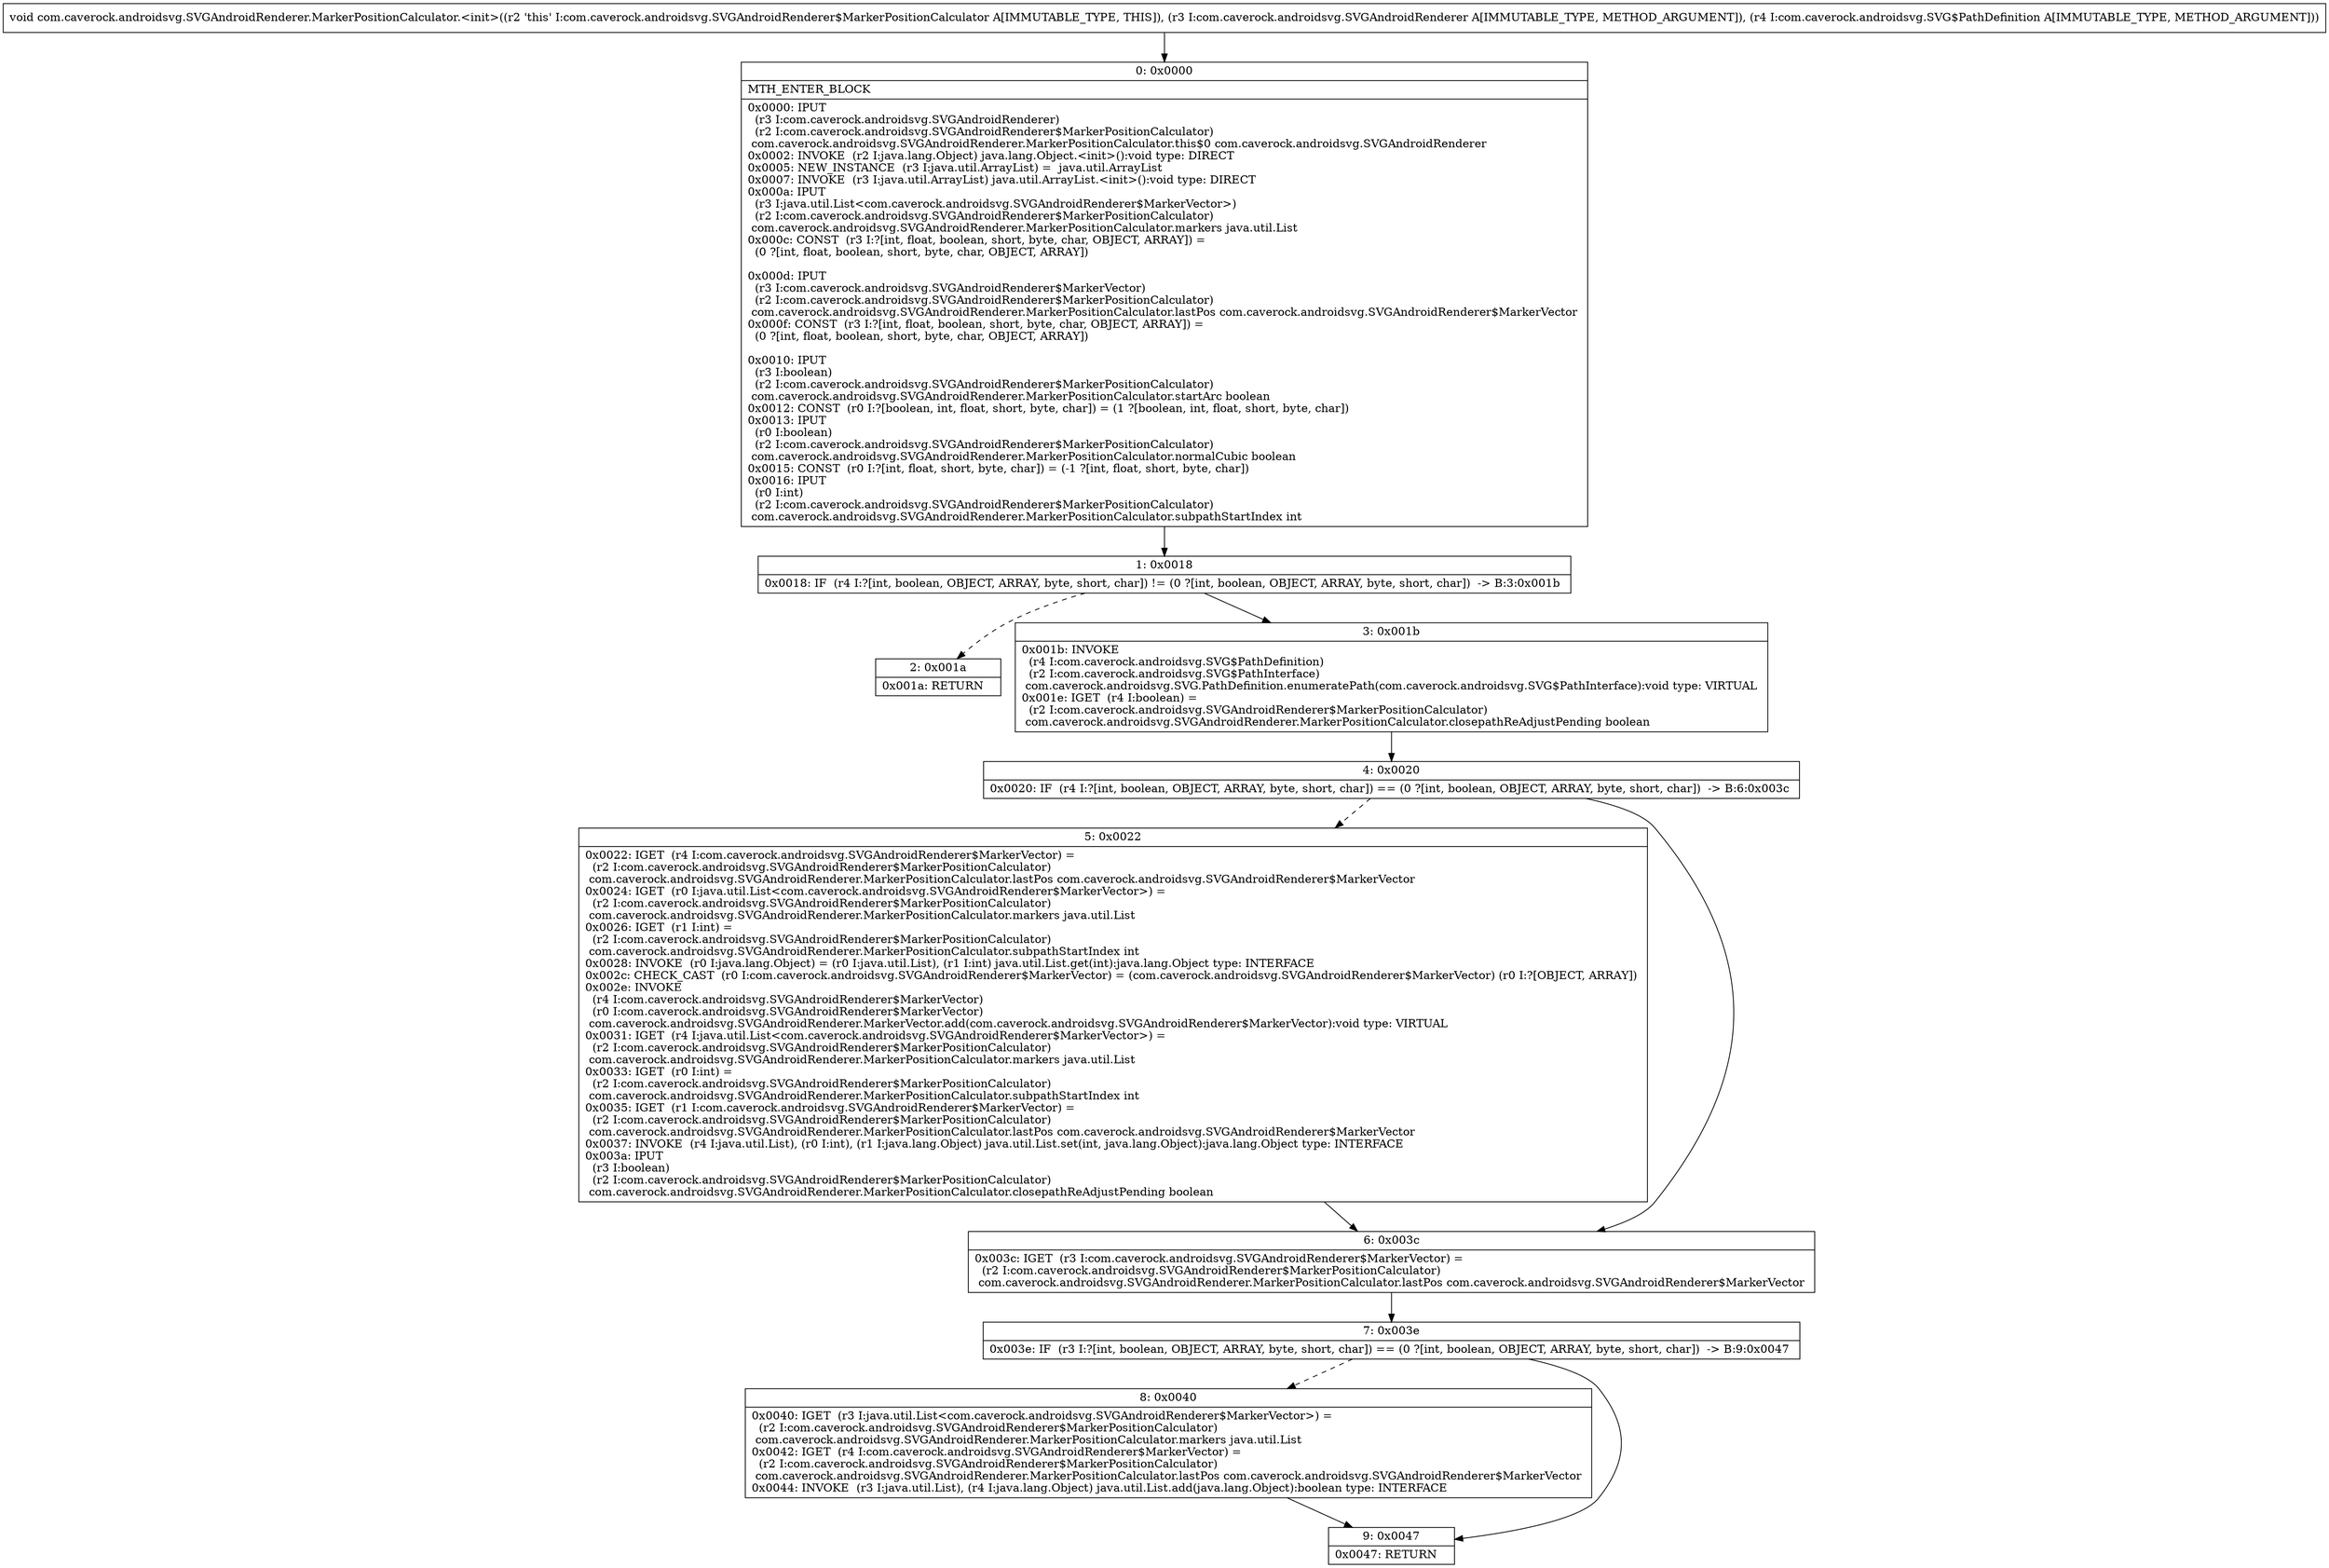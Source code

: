digraph "CFG forcom.caverock.androidsvg.SVGAndroidRenderer.MarkerPositionCalculator.\<init\>(Lcom\/caverock\/androidsvg\/SVGAndroidRenderer;Lcom\/caverock\/androidsvg\/SVG$PathDefinition;)V" {
Node_0 [shape=record,label="{0\:\ 0x0000|MTH_ENTER_BLOCK\l|0x0000: IPUT  \l  (r3 I:com.caverock.androidsvg.SVGAndroidRenderer)\l  (r2 I:com.caverock.androidsvg.SVGAndroidRenderer$MarkerPositionCalculator)\l com.caverock.androidsvg.SVGAndroidRenderer.MarkerPositionCalculator.this$0 com.caverock.androidsvg.SVGAndroidRenderer \l0x0002: INVOKE  (r2 I:java.lang.Object) java.lang.Object.\<init\>():void type: DIRECT \l0x0005: NEW_INSTANCE  (r3 I:java.util.ArrayList) =  java.util.ArrayList \l0x0007: INVOKE  (r3 I:java.util.ArrayList) java.util.ArrayList.\<init\>():void type: DIRECT \l0x000a: IPUT  \l  (r3 I:java.util.List\<com.caverock.androidsvg.SVGAndroidRenderer$MarkerVector\>)\l  (r2 I:com.caverock.androidsvg.SVGAndroidRenderer$MarkerPositionCalculator)\l com.caverock.androidsvg.SVGAndroidRenderer.MarkerPositionCalculator.markers java.util.List \l0x000c: CONST  (r3 I:?[int, float, boolean, short, byte, char, OBJECT, ARRAY]) = \l  (0 ?[int, float, boolean, short, byte, char, OBJECT, ARRAY])\l \l0x000d: IPUT  \l  (r3 I:com.caverock.androidsvg.SVGAndroidRenderer$MarkerVector)\l  (r2 I:com.caverock.androidsvg.SVGAndroidRenderer$MarkerPositionCalculator)\l com.caverock.androidsvg.SVGAndroidRenderer.MarkerPositionCalculator.lastPos com.caverock.androidsvg.SVGAndroidRenderer$MarkerVector \l0x000f: CONST  (r3 I:?[int, float, boolean, short, byte, char, OBJECT, ARRAY]) = \l  (0 ?[int, float, boolean, short, byte, char, OBJECT, ARRAY])\l \l0x0010: IPUT  \l  (r3 I:boolean)\l  (r2 I:com.caverock.androidsvg.SVGAndroidRenderer$MarkerPositionCalculator)\l com.caverock.androidsvg.SVGAndroidRenderer.MarkerPositionCalculator.startArc boolean \l0x0012: CONST  (r0 I:?[boolean, int, float, short, byte, char]) = (1 ?[boolean, int, float, short, byte, char]) \l0x0013: IPUT  \l  (r0 I:boolean)\l  (r2 I:com.caverock.androidsvg.SVGAndroidRenderer$MarkerPositionCalculator)\l com.caverock.androidsvg.SVGAndroidRenderer.MarkerPositionCalculator.normalCubic boolean \l0x0015: CONST  (r0 I:?[int, float, short, byte, char]) = (\-1 ?[int, float, short, byte, char]) \l0x0016: IPUT  \l  (r0 I:int)\l  (r2 I:com.caverock.androidsvg.SVGAndroidRenderer$MarkerPositionCalculator)\l com.caverock.androidsvg.SVGAndroidRenderer.MarkerPositionCalculator.subpathStartIndex int \l}"];
Node_1 [shape=record,label="{1\:\ 0x0018|0x0018: IF  (r4 I:?[int, boolean, OBJECT, ARRAY, byte, short, char]) != (0 ?[int, boolean, OBJECT, ARRAY, byte, short, char])  \-\> B:3:0x001b \l}"];
Node_2 [shape=record,label="{2\:\ 0x001a|0x001a: RETURN   \l}"];
Node_3 [shape=record,label="{3\:\ 0x001b|0x001b: INVOKE  \l  (r4 I:com.caverock.androidsvg.SVG$PathDefinition)\l  (r2 I:com.caverock.androidsvg.SVG$PathInterface)\l com.caverock.androidsvg.SVG.PathDefinition.enumeratePath(com.caverock.androidsvg.SVG$PathInterface):void type: VIRTUAL \l0x001e: IGET  (r4 I:boolean) = \l  (r2 I:com.caverock.androidsvg.SVGAndroidRenderer$MarkerPositionCalculator)\l com.caverock.androidsvg.SVGAndroidRenderer.MarkerPositionCalculator.closepathReAdjustPending boolean \l}"];
Node_4 [shape=record,label="{4\:\ 0x0020|0x0020: IF  (r4 I:?[int, boolean, OBJECT, ARRAY, byte, short, char]) == (0 ?[int, boolean, OBJECT, ARRAY, byte, short, char])  \-\> B:6:0x003c \l}"];
Node_5 [shape=record,label="{5\:\ 0x0022|0x0022: IGET  (r4 I:com.caverock.androidsvg.SVGAndroidRenderer$MarkerVector) = \l  (r2 I:com.caverock.androidsvg.SVGAndroidRenderer$MarkerPositionCalculator)\l com.caverock.androidsvg.SVGAndroidRenderer.MarkerPositionCalculator.lastPos com.caverock.androidsvg.SVGAndroidRenderer$MarkerVector \l0x0024: IGET  (r0 I:java.util.List\<com.caverock.androidsvg.SVGAndroidRenderer$MarkerVector\>) = \l  (r2 I:com.caverock.androidsvg.SVGAndroidRenderer$MarkerPositionCalculator)\l com.caverock.androidsvg.SVGAndroidRenderer.MarkerPositionCalculator.markers java.util.List \l0x0026: IGET  (r1 I:int) = \l  (r2 I:com.caverock.androidsvg.SVGAndroidRenderer$MarkerPositionCalculator)\l com.caverock.androidsvg.SVGAndroidRenderer.MarkerPositionCalculator.subpathStartIndex int \l0x0028: INVOKE  (r0 I:java.lang.Object) = (r0 I:java.util.List), (r1 I:int) java.util.List.get(int):java.lang.Object type: INTERFACE \l0x002c: CHECK_CAST  (r0 I:com.caverock.androidsvg.SVGAndroidRenderer$MarkerVector) = (com.caverock.androidsvg.SVGAndroidRenderer$MarkerVector) (r0 I:?[OBJECT, ARRAY]) \l0x002e: INVOKE  \l  (r4 I:com.caverock.androidsvg.SVGAndroidRenderer$MarkerVector)\l  (r0 I:com.caverock.androidsvg.SVGAndroidRenderer$MarkerVector)\l com.caverock.androidsvg.SVGAndroidRenderer.MarkerVector.add(com.caverock.androidsvg.SVGAndroidRenderer$MarkerVector):void type: VIRTUAL \l0x0031: IGET  (r4 I:java.util.List\<com.caverock.androidsvg.SVGAndroidRenderer$MarkerVector\>) = \l  (r2 I:com.caverock.androidsvg.SVGAndroidRenderer$MarkerPositionCalculator)\l com.caverock.androidsvg.SVGAndroidRenderer.MarkerPositionCalculator.markers java.util.List \l0x0033: IGET  (r0 I:int) = \l  (r2 I:com.caverock.androidsvg.SVGAndroidRenderer$MarkerPositionCalculator)\l com.caverock.androidsvg.SVGAndroidRenderer.MarkerPositionCalculator.subpathStartIndex int \l0x0035: IGET  (r1 I:com.caverock.androidsvg.SVGAndroidRenderer$MarkerVector) = \l  (r2 I:com.caverock.androidsvg.SVGAndroidRenderer$MarkerPositionCalculator)\l com.caverock.androidsvg.SVGAndroidRenderer.MarkerPositionCalculator.lastPos com.caverock.androidsvg.SVGAndroidRenderer$MarkerVector \l0x0037: INVOKE  (r4 I:java.util.List), (r0 I:int), (r1 I:java.lang.Object) java.util.List.set(int, java.lang.Object):java.lang.Object type: INTERFACE \l0x003a: IPUT  \l  (r3 I:boolean)\l  (r2 I:com.caverock.androidsvg.SVGAndroidRenderer$MarkerPositionCalculator)\l com.caverock.androidsvg.SVGAndroidRenderer.MarkerPositionCalculator.closepathReAdjustPending boolean \l}"];
Node_6 [shape=record,label="{6\:\ 0x003c|0x003c: IGET  (r3 I:com.caverock.androidsvg.SVGAndroidRenderer$MarkerVector) = \l  (r2 I:com.caverock.androidsvg.SVGAndroidRenderer$MarkerPositionCalculator)\l com.caverock.androidsvg.SVGAndroidRenderer.MarkerPositionCalculator.lastPos com.caverock.androidsvg.SVGAndroidRenderer$MarkerVector \l}"];
Node_7 [shape=record,label="{7\:\ 0x003e|0x003e: IF  (r3 I:?[int, boolean, OBJECT, ARRAY, byte, short, char]) == (0 ?[int, boolean, OBJECT, ARRAY, byte, short, char])  \-\> B:9:0x0047 \l}"];
Node_8 [shape=record,label="{8\:\ 0x0040|0x0040: IGET  (r3 I:java.util.List\<com.caverock.androidsvg.SVGAndroidRenderer$MarkerVector\>) = \l  (r2 I:com.caverock.androidsvg.SVGAndroidRenderer$MarkerPositionCalculator)\l com.caverock.androidsvg.SVGAndroidRenderer.MarkerPositionCalculator.markers java.util.List \l0x0042: IGET  (r4 I:com.caverock.androidsvg.SVGAndroidRenderer$MarkerVector) = \l  (r2 I:com.caverock.androidsvg.SVGAndroidRenderer$MarkerPositionCalculator)\l com.caverock.androidsvg.SVGAndroidRenderer.MarkerPositionCalculator.lastPos com.caverock.androidsvg.SVGAndroidRenderer$MarkerVector \l0x0044: INVOKE  (r3 I:java.util.List), (r4 I:java.lang.Object) java.util.List.add(java.lang.Object):boolean type: INTERFACE \l}"];
Node_9 [shape=record,label="{9\:\ 0x0047|0x0047: RETURN   \l}"];
MethodNode[shape=record,label="{void com.caverock.androidsvg.SVGAndroidRenderer.MarkerPositionCalculator.\<init\>((r2 'this' I:com.caverock.androidsvg.SVGAndroidRenderer$MarkerPositionCalculator A[IMMUTABLE_TYPE, THIS]), (r3 I:com.caverock.androidsvg.SVGAndroidRenderer A[IMMUTABLE_TYPE, METHOD_ARGUMENT]), (r4 I:com.caverock.androidsvg.SVG$PathDefinition A[IMMUTABLE_TYPE, METHOD_ARGUMENT])) }"];
MethodNode -> Node_0;
Node_0 -> Node_1;
Node_1 -> Node_2[style=dashed];
Node_1 -> Node_3;
Node_3 -> Node_4;
Node_4 -> Node_5[style=dashed];
Node_4 -> Node_6;
Node_5 -> Node_6;
Node_6 -> Node_7;
Node_7 -> Node_8[style=dashed];
Node_7 -> Node_9;
Node_8 -> Node_9;
}

